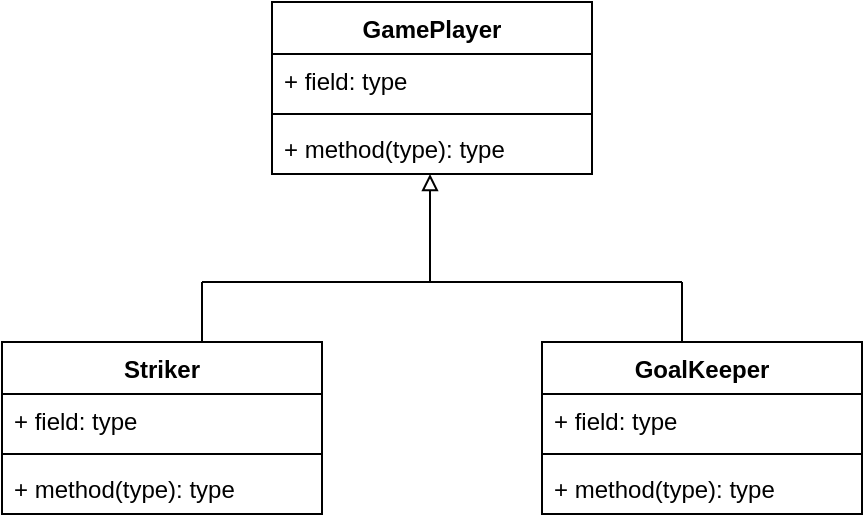 <mxfile version="15.5.9" type="github">
  <diagram id="uRD6UPskFsJd4XZpH0Wm" name="Page-1">
    <mxGraphModel dx="1262" dy="700" grid="1" gridSize="10" guides="1" tooltips="1" connect="1" arrows="1" fold="1" page="1" pageScale="1" pageWidth="850" pageHeight="1100" math="0" shadow="0">
      <root>
        <mxCell id="0" />
        <mxCell id="1" parent="0" />
        <mxCell id="cXDBFf5RyPGASbkXjoo1-2" value="GamePlayer" style="swimlane;fontStyle=1;align=center;verticalAlign=top;childLayout=stackLayout;horizontal=1;startSize=26;horizontalStack=0;resizeParent=1;resizeParentMax=0;resizeLast=0;collapsible=1;marginBottom=0;" vertex="1" parent="1">
          <mxGeometry x="345" y="80" width="160" height="86" as="geometry" />
        </mxCell>
        <mxCell id="cXDBFf5RyPGASbkXjoo1-3" value="+ field: type" style="text;strokeColor=none;fillColor=none;align=left;verticalAlign=top;spacingLeft=4;spacingRight=4;overflow=hidden;rotatable=0;points=[[0,0.5],[1,0.5]];portConstraint=eastwest;" vertex="1" parent="cXDBFf5RyPGASbkXjoo1-2">
          <mxGeometry y="26" width="160" height="26" as="geometry" />
        </mxCell>
        <mxCell id="cXDBFf5RyPGASbkXjoo1-4" value="" style="line;strokeWidth=1;fillColor=none;align=left;verticalAlign=middle;spacingTop=-1;spacingLeft=3;spacingRight=3;rotatable=0;labelPosition=right;points=[];portConstraint=eastwest;" vertex="1" parent="cXDBFf5RyPGASbkXjoo1-2">
          <mxGeometry y="52" width="160" height="8" as="geometry" />
        </mxCell>
        <mxCell id="cXDBFf5RyPGASbkXjoo1-5" value="+ method(type): type" style="text;strokeColor=none;fillColor=none;align=left;verticalAlign=top;spacingLeft=4;spacingRight=4;overflow=hidden;rotatable=0;points=[[0,0.5],[1,0.5]];portConstraint=eastwest;" vertex="1" parent="cXDBFf5RyPGASbkXjoo1-2">
          <mxGeometry y="60" width="160" height="26" as="geometry" />
        </mxCell>
        <mxCell id="cXDBFf5RyPGASbkXjoo1-6" value="Striker" style="swimlane;fontStyle=1;align=center;verticalAlign=top;childLayout=stackLayout;horizontal=1;startSize=26;horizontalStack=0;resizeParent=1;resizeParentMax=0;resizeLast=0;collapsible=1;marginBottom=0;" vertex="1" parent="1">
          <mxGeometry x="210" y="250" width="160" height="86" as="geometry" />
        </mxCell>
        <mxCell id="cXDBFf5RyPGASbkXjoo1-7" value="+ field: type" style="text;strokeColor=none;fillColor=none;align=left;verticalAlign=top;spacingLeft=4;spacingRight=4;overflow=hidden;rotatable=0;points=[[0,0.5],[1,0.5]];portConstraint=eastwest;" vertex="1" parent="cXDBFf5RyPGASbkXjoo1-6">
          <mxGeometry y="26" width="160" height="26" as="geometry" />
        </mxCell>
        <mxCell id="cXDBFf5RyPGASbkXjoo1-8" value="" style="line;strokeWidth=1;fillColor=none;align=left;verticalAlign=middle;spacingTop=-1;spacingLeft=3;spacingRight=3;rotatable=0;labelPosition=right;points=[];portConstraint=eastwest;" vertex="1" parent="cXDBFf5RyPGASbkXjoo1-6">
          <mxGeometry y="52" width="160" height="8" as="geometry" />
        </mxCell>
        <mxCell id="cXDBFf5RyPGASbkXjoo1-9" value="+ method(type): type" style="text;strokeColor=none;fillColor=none;align=left;verticalAlign=top;spacingLeft=4;spacingRight=4;overflow=hidden;rotatable=0;points=[[0,0.5],[1,0.5]];portConstraint=eastwest;" vertex="1" parent="cXDBFf5RyPGASbkXjoo1-6">
          <mxGeometry y="60" width="160" height="26" as="geometry" />
        </mxCell>
        <mxCell id="cXDBFf5RyPGASbkXjoo1-10" value="GoalKeeper" style="swimlane;fontStyle=1;align=center;verticalAlign=top;childLayout=stackLayout;horizontal=1;startSize=26;horizontalStack=0;resizeParent=1;resizeParentMax=0;resizeLast=0;collapsible=1;marginBottom=0;" vertex="1" parent="1">
          <mxGeometry x="480" y="250" width="160" height="86" as="geometry" />
        </mxCell>
        <mxCell id="cXDBFf5RyPGASbkXjoo1-23" value="" style="endArrow=none;html=1;rounded=0;endFill=0;" edge="1" parent="cXDBFf5RyPGASbkXjoo1-10">
          <mxGeometry width="50" height="50" relative="1" as="geometry">
            <mxPoint x="70" as="sourcePoint" />
            <mxPoint x="70" y="-30" as="targetPoint" />
          </mxGeometry>
        </mxCell>
        <mxCell id="cXDBFf5RyPGASbkXjoo1-11" value="+ field: type" style="text;strokeColor=none;fillColor=none;align=left;verticalAlign=top;spacingLeft=4;spacingRight=4;overflow=hidden;rotatable=0;points=[[0,0.5],[1,0.5]];portConstraint=eastwest;" vertex="1" parent="cXDBFf5RyPGASbkXjoo1-10">
          <mxGeometry y="26" width="160" height="26" as="geometry" />
        </mxCell>
        <mxCell id="cXDBFf5RyPGASbkXjoo1-12" value="" style="line;strokeWidth=1;fillColor=none;align=left;verticalAlign=middle;spacingTop=-1;spacingLeft=3;spacingRight=3;rotatable=0;labelPosition=right;points=[];portConstraint=eastwest;" vertex="1" parent="cXDBFf5RyPGASbkXjoo1-10">
          <mxGeometry y="52" width="160" height="8" as="geometry" />
        </mxCell>
        <mxCell id="cXDBFf5RyPGASbkXjoo1-13" value="+ method(type): type" style="text;strokeColor=none;fillColor=none;align=left;verticalAlign=top;spacingLeft=4;spacingRight=4;overflow=hidden;rotatable=0;points=[[0,0.5],[1,0.5]];portConstraint=eastwest;" vertex="1" parent="cXDBFf5RyPGASbkXjoo1-10">
          <mxGeometry y="60" width="160" height="26" as="geometry" />
        </mxCell>
        <mxCell id="cXDBFf5RyPGASbkXjoo1-21" value="" style="endArrow=none;html=1;rounded=0;" edge="1" parent="1">
          <mxGeometry width="50" height="50" relative="1" as="geometry">
            <mxPoint x="310" y="220" as="sourcePoint" />
            <mxPoint x="550" y="220" as="targetPoint" />
          </mxGeometry>
        </mxCell>
        <mxCell id="cXDBFf5RyPGASbkXjoo1-22" value="" style="endArrow=block;html=1;rounded=0;endFill=0;" edge="1" parent="1">
          <mxGeometry width="50" height="50" relative="1" as="geometry">
            <mxPoint x="424" y="220" as="sourcePoint" />
            <mxPoint x="424" y="166" as="targetPoint" />
          </mxGeometry>
        </mxCell>
        <mxCell id="cXDBFf5RyPGASbkXjoo1-24" value="" style="endArrow=none;html=1;rounded=0;endFill=0;" edge="1" parent="1">
          <mxGeometry width="50" height="50" relative="1" as="geometry">
            <mxPoint x="310" y="250" as="sourcePoint" />
            <mxPoint x="310" y="220" as="targetPoint" />
          </mxGeometry>
        </mxCell>
      </root>
    </mxGraphModel>
  </diagram>
</mxfile>
